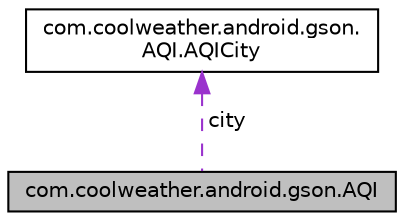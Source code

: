 digraph "com.coolweather.android.gson.AQI"
{
 // LATEX_PDF_SIZE
  edge [fontname="Helvetica",fontsize="10",labelfontname="Helvetica",labelfontsize="10"];
  node [fontname="Helvetica",fontsize="10",shape=record];
  Node1 [label="com.coolweather.android.gson.AQI",height=0.2,width=0.4,color="black", fillcolor="grey75", style="filled", fontcolor="black",tooltip=" "];
  Node2 -> Node1 [dir="back",color="darkorchid3",fontsize="10",style="dashed",label=" city" ,fontname="Helvetica"];
  Node2 [label="com.coolweather.android.gson.\lAQI.AQICity",height=0.2,width=0.4,color="black", fillcolor="white", style="filled",URL="$classcom_1_1coolweather_1_1android_1_1gson_1_1_a_q_i_1_1_a_q_i_city.html",tooltip=" "];
}
